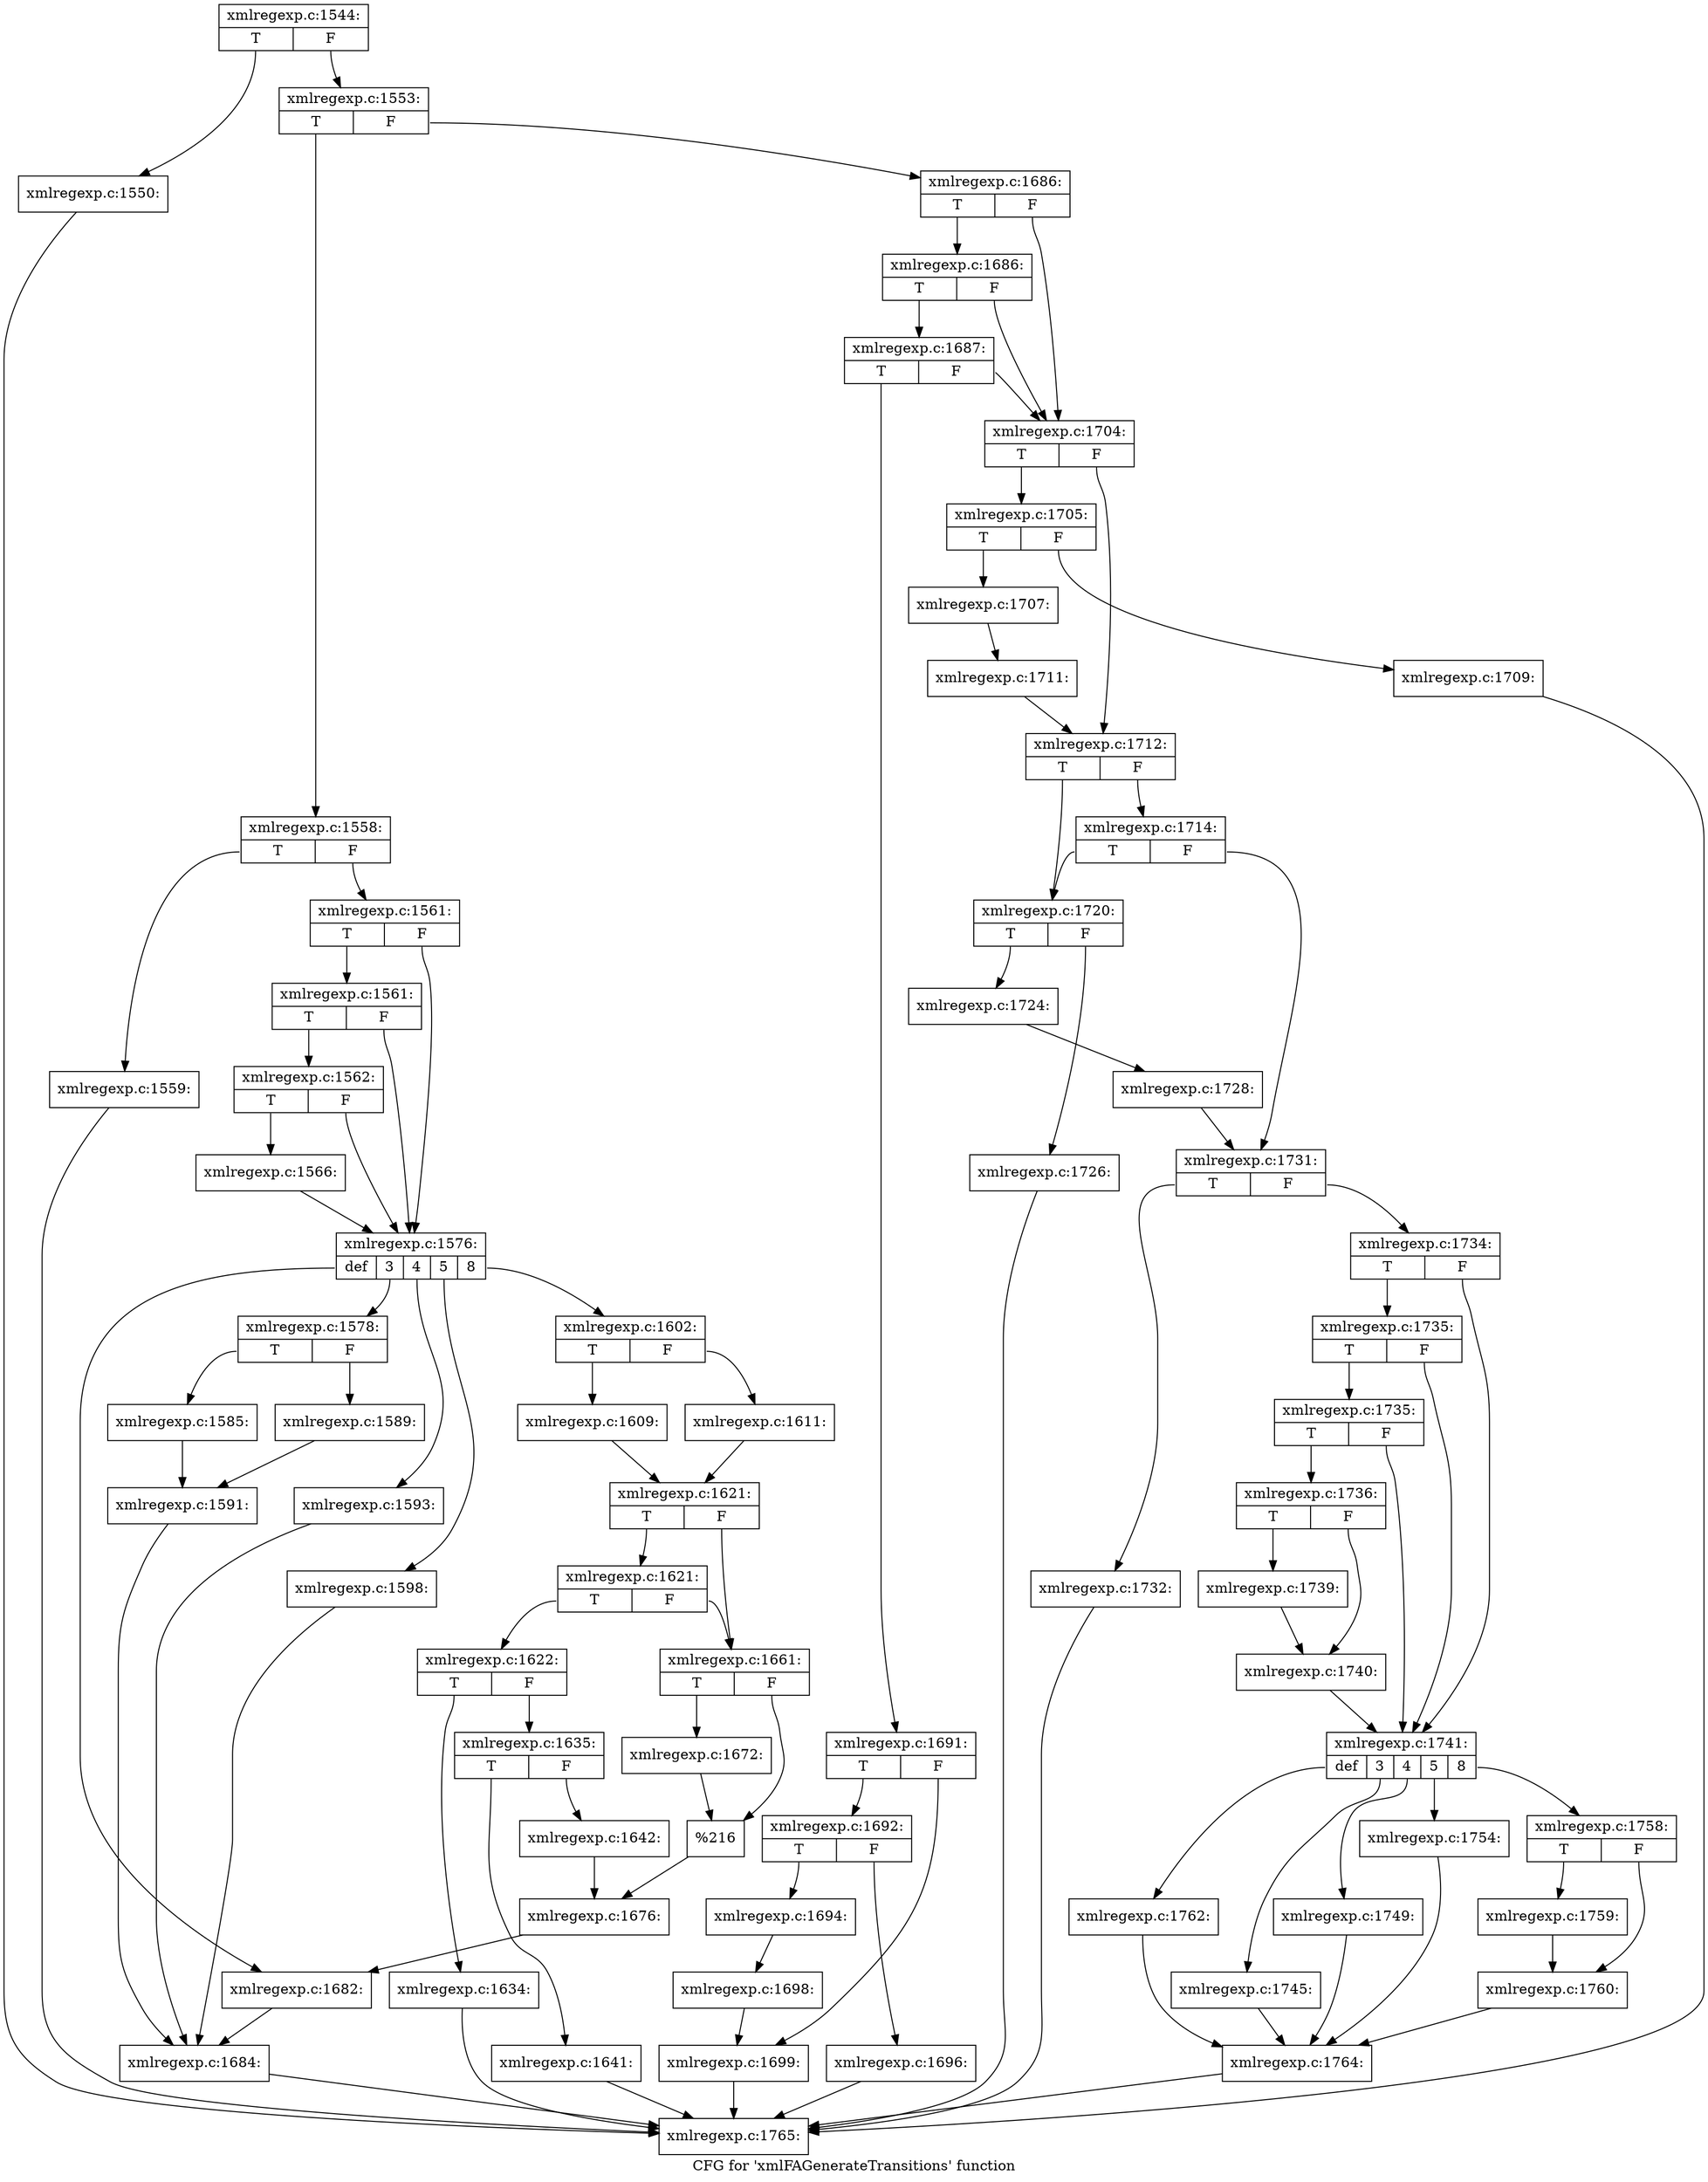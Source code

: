 digraph "CFG for 'xmlFAGenerateTransitions' function" {
	label="CFG for 'xmlFAGenerateTransitions' function";

	Node0x448afb0 [shape=record,label="{xmlregexp.c:1544:|{<s0>T|<s1>F}}"];
	Node0x448afb0:s0 -> Node0x448e700;
	Node0x448afb0:s1 -> Node0x448e750;
	Node0x448e700 [shape=record,label="{xmlregexp.c:1550:}"];
	Node0x448e700 -> Node0x448d330;
	Node0x448e750 [shape=record,label="{xmlregexp.c:1553:|{<s0>T|<s1>F}}"];
	Node0x448e750:s0 -> Node0x448f140;
	Node0x448e750:s1 -> Node0x448f190;
	Node0x448f140 [shape=record,label="{xmlregexp.c:1558:|{<s0>T|<s1>F}}"];
	Node0x448f140:s0 -> Node0x448f680;
	Node0x448f140:s1 -> Node0x448f6d0;
	Node0x448f680 [shape=record,label="{xmlregexp.c:1559:}"];
	Node0x448f680 -> Node0x448d330;
	Node0x448f6d0 [shape=record,label="{xmlregexp.c:1561:|{<s0>T|<s1>F}}"];
	Node0x448f6d0:s0 -> Node0x448fe80;
	Node0x448f6d0:s1 -> Node0x448fdb0;
	Node0x448fe80 [shape=record,label="{xmlregexp.c:1561:|{<s0>T|<s1>F}}"];
	Node0x448fe80:s0 -> Node0x448fe00;
	Node0x448fe80:s1 -> Node0x448fdb0;
	Node0x448fe00 [shape=record,label="{xmlregexp.c:1562:|{<s0>T|<s1>F}}"];
	Node0x448fe00:s0 -> Node0x448fd60;
	Node0x448fe00:s1 -> Node0x448fdb0;
	Node0x448fd60 [shape=record,label="{xmlregexp.c:1566:}"];
	Node0x448fd60 -> Node0x448fdb0;
	Node0x448fdb0 [shape=record,label="{xmlregexp.c:1576:|{<s0>def|<s1>3|<s2>4|<s3>5|<s4>8}}"];
	Node0x448fdb0:s0 -> Node0x4490f60;
	Node0x448fdb0:s1 -> Node0x44912a0;
	Node0x448fdb0:s2 -> Node0x4492820;
	Node0x448fdb0:s3 -> Node0x4493540;
	Node0x448fdb0:s4 -> Node0x4493d60;
	Node0x44912a0 [shape=record,label="{xmlregexp.c:1578:|{<s0>T|<s1>F}}"];
	Node0x44912a0:s0 -> Node0x44915d0;
	Node0x44912a0:s1 -> Node0x4491670;
	Node0x44915d0 [shape=record,label="{xmlregexp.c:1585:}"];
	Node0x44915d0 -> Node0x4491620;
	Node0x4491670 [shape=record,label="{xmlregexp.c:1589:}"];
	Node0x4491670 -> Node0x4491620;
	Node0x4491620 [shape=record,label="{xmlregexp.c:1591:}"];
	Node0x4491620 -> Node0x4490d50;
	Node0x4492820 [shape=record,label="{xmlregexp.c:1593:}"];
	Node0x4492820 -> Node0x4490d50;
	Node0x4493540 [shape=record,label="{xmlregexp.c:1598:}"];
	Node0x4493540 -> Node0x4490d50;
	Node0x4493d60 [shape=record,label="{xmlregexp.c:1602:|{<s0>T|<s1>F}}"];
	Node0x4493d60:s0 -> Node0x4494700;
	Node0x4493d60:s1 -> Node0x44947a0;
	Node0x4494700 [shape=record,label="{xmlregexp.c:1609:}"];
	Node0x4494700 -> Node0x4494750;
	Node0x44947a0 [shape=record,label="{xmlregexp.c:1611:}"];
	Node0x44947a0 -> Node0x4494750;
	Node0x4494750 [shape=record,label="{xmlregexp.c:1621:|{<s0>T|<s1>F}}"];
	Node0x4494750:s0 -> Node0x44953a0;
	Node0x4494750:s1 -> Node0x4495350;
	Node0x44953a0 [shape=record,label="{xmlregexp.c:1621:|{<s0>T|<s1>F}}"];
	Node0x44953a0:s0 -> Node0x44952b0;
	Node0x44953a0:s1 -> Node0x4495350;
	Node0x44952b0 [shape=record,label="{xmlregexp.c:1622:|{<s0>T|<s1>F}}"];
	Node0x44952b0:s0 -> Node0x4496750;
	Node0x44952b0:s1 -> Node0x4496af0;
	Node0x4496750 [shape=record,label="{xmlregexp.c:1634:}"];
	Node0x4496750 -> Node0x448d330;
	Node0x4496af0 [shape=record,label="{xmlregexp.c:1635:|{<s0>T|<s1>F}}"];
	Node0x4496af0:s0 -> Node0x4497390;
	Node0x4496af0:s1 -> Node0x44973e0;
	Node0x4497390 [shape=record,label="{xmlregexp.c:1641:}"];
	Node0x4497390 -> Node0x448d330;
	Node0x44973e0 [shape=record,label="{xmlregexp.c:1642:}"];
	Node0x44973e0 -> Node0x4495300;
	Node0x4495350 [shape=record,label="{xmlregexp.c:1661:|{<s0>T|<s1>F}}"];
	Node0x4495350:s0 -> Node0x449b2f0;
	Node0x4495350:s1 -> Node0x449b340;
	Node0x449b2f0 [shape=record,label="{xmlregexp.c:1672:}"];
	Node0x449b2f0 -> Node0x449b340;
	Node0x449b340 [shape=record,label="{%216}"];
	Node0x449b340 -> Node0x4495300;
	Node0x4495300 [shape=record,label="{xmlregexp.c:1676:}"];
	Node0x4495300 -> Node0x4490f60;
	Node0x4490f60 [shape=record,label="{xmlregexp.c:1682:}"];
	Node0x4490f60 -> Node0x4490d50;
	Node0x4490d50 [shape=record,label="{xmlregexp.c:1684:}"];
	Node0x4490d50 -> Node0x448d330;
	Node0x448f190 [shape=record,label="{xmlregexp.c:1686:|{<s0>T|<s1>F}}"];
	Node0x448f190:s0 -> Node0x449cb10;
	Node0x448f190:s1 -> Node0x449ca40;
	Node0x449cb10 [shape=record,label="{xmlregexp.c:1686:|{<s0>T|<s1>F}}"];
	Node0x449cb10:s0 -> Node0x449ca90;
	Node0x449cb10:s1 -> Node0x449ca40;
	Node0x449ca90 [shape=record,label="{xmlregexp.c:1687:|{<s0>T|<s1>F}}"];
	Node0x449ca90:s0 -> Node0x449c9f0;
	Node0x449ca90:s1 -> Node0x449ca40;
	Node0x449c9f0 [shape=record,label="{xmlregexp.c:1691:|{<s0>T|<s1>F}}"];
	Node0x449c9f0:s0 -> Node0x449d690;
	Node0x449c9f0:s1 -> Node0x449d6e0;
	Node0x449d690 [shape=record,label="{xmlregexp.c:1692:|{<s0>T|<s1>F}}"];
	Node0x449d690:s0 -> Node0x449dc10;
	Node0x449d690:s1 -> Node0x449dcb0;
	Node0x449dc10 [shape=record,label="{xmlregexp.c:1694:}"];
	Node0x449dc10 -> Node0x449dc60;
	Node0x449dcb0 [shape=record,label="{xmlregexp.c:1696:}"];
	Node0x449dcb0 -> Node0x448d330;
	Node0x449dc60 [shape=record,label="{xmlregexp.c:1698:}"];
	Node0x449dc60 -> Node0x449d6e0;
	Node0x449d6e0 [shape=record,label="{xmlregexp.c:1699:}"];
	Node0x449d6e0 -> Node0x448d330;
	Node0x449ca40 [shape=record,label="{xmlregexp.c:1704:|{<s0>T|<s1>F}}"];
	Node0x449ca40:s0 -> Node0x449ee40;
	Node0x449ca40:s1 -> Node0x449ee90;
	Node0x449ee40 [shape=record,label="{xmlregexp.c:1705:|{<s0>T|<s1>F}}"];
	Node0x449ee40:s0 -> Node0x449f420;
	Node0x449ee40:s1 -> Node0x449f4c0;
	Node0x449f420 [shape=record,label="{xmlregexp.c:1707:}"];
	Node0x449f420 -> Node0x449f470;
	Node0x449f4c0 [shape=record,label="{xmlregexp.c:1709:}"];
	Node0x449f4c0 -> Node0x448d330;
	Node0x449f470 [shape=record,label="{xmlregexp.c:1711:}"];
	Node0x449f470 -> Node0x449ee90;
	Node0x449ee90 [shape=record,label="{xmlregexp.c:1712:|{<s0>T|<s1>F}}"];
	Node0x449ee90:s0 -> Node0x449ff00;
	Node0x449ee90:s1 -> Node0x449ffa0;
	Node0x449ffa0 [shape=record,label="{xmlregexp.c:1714:|{<s0>T|<s1>F}}"];
	Node0x449ffa0:s0 -> Node0x449ff00;
	Node0x449ffa0:s1 -> Node0x449ff50;
	Node0x449ff00 [shape=record,label="{xmlregexp.c:1720:|{<s0>T|<s1>F}}"];
	Node0x449ff00:s0 -> Node0x44a0c90;
	Node0x449ff00:s1 -> Node0x44a0d30;
	Node0x44a0c90 [shape=record,label="{xmlregexp.c:1724:}"];
	Node0x44a0c90 -> Node0x44a0ce0;
	Node0x44a0d30 [shape=record,label="{xmlregexp.c:1726:}"];
	Node0x44a0d30 -> Node0x448d330;
	Node0x44a0ce0 [shape=record,label="{xmlregexp.c:1728:}"];
	Node0x44a0ce0 -> Node0x449ff50;
	Node0x449ff50 [shape=record,label="{xmlregexp.c:1731:|{<s0>T|<s1>F}}"];
	Node0x449ff50:s0 -> Node0x44a1a40;
	Node0x449ff50:s1 -> Node0x44a1a90;
	Node0x44a1a40 [shape=record,label="{xmlregexp.c:1732:}"];
	Node0x44a1a40 -> Node0x448d330;
	Node0x44a1a90 [shape=record,label="{xmlregexp.c:1734:|{<s0>T|<s1>F}}"];
	Node0x44a1a90:s0 -> Node0x44a22a0;
	Node0x44a1a90:s1 -> Node0x44a21d0;
	Node0x44a22a0 [shape=record,label="{xmlregexp.c:1735:|{<s0>T|<s1>F}}"];
	Node0x44a22a0:s0 -> Node0x44a2220;
	Node0x44a22a0:s1 -> Node0x44a21d0;
	Node0x44a2220 [shape=record,label="{xmlregexp.c:1735:|{<s0>T|<s1>F}}"];
	Node0x44a2220:s0 -> Node0x44a2180;
	Node0x44a2220:s1 -> Node0x44a21d0;
	Node0x44a2180 [shape=record,label="{xmlregexp.c:1736:|{<s0>T|<s1>F}}"];
	Node0x44a2180:s0 -> Node0x44a3110;
	Node0x44a2180:s1 -> Node0x44a3160;
	Node0x44a3110 [shape=record,label="{xmlregexp.c:1739:}"];
	Node0x44a3110 -> Node0x44a3160;
	Node0x44a3160 [shape=record,label="{xmlregexp.c:1740:}"];
	Node0x44a3160 -> Node0x44a21d0;
	Node0x44a21d0 [shape=record,label="{xmlregexp.c:1741:|{<s0>def|<s1>3|<s2>4|<s3>5|<s4>8}}"];
	Node0x44a21d0:s0 -> Node0x44a41e0;
	Node0x44a21d0:s1 -> Node0x44a4520;
	Node0x44a21d0:s2 -> Node0x44a4ae0;
	Node0x44a21d0:s3 -> Node0x44a54d0;
	Node0x44a21d0:s4 -> Node0x44a5c20;
	Node0x44a4520 [shape=record,label="{xmlregexp.c:1745:}"];
	Node0x44a4520 -> Node0x44a3fd0;
	Node0x44a4ae0 [shape=record,label="{xmlregexp.c:1749:}"];
	Node0x44a4ae0 -> Node0x44a3fd0;
	Node0x44a54d0 [shape=record,label="{xmlregexp.c:1754:}"];
	Node0x44a54d0 -> Node0x44a3fd0;
	Node0x44a5c20 [shape=record,label="{xmlregexp.c:1758:|{<s0>T|<s1>F}}"];
	Node0x44a5c20:s0 -> Node0x44a5d10;
	Node0x44a5c20:s1 -> Node0x44a5d60;
	Node0x44a5d10 [shape=record,label="{xmlregexp.c:1759:}"];
	Node0x44a5d10 -> Node0x44a5d60;
	Node0x44a5d60 [shape=record,label="{xmlregexp.c:1760:}"];
	Node0x44a5d60 -> Node0x44a3fd0;
	Node0x44a41e0 [shape=record,label="{xmlregexp.c:1762:}"];
	Node0x44a41e0 -> Node0x44a3fd0;
	Node0x44a3fd0 [shape=record,label="{xmlregexp.c:1764:}"];
	Node0x44a3fd0 -> Node0x448d330;
	Node0x448d330 [shape=record,label="{xmlregexp.c:1765:}"];
}
